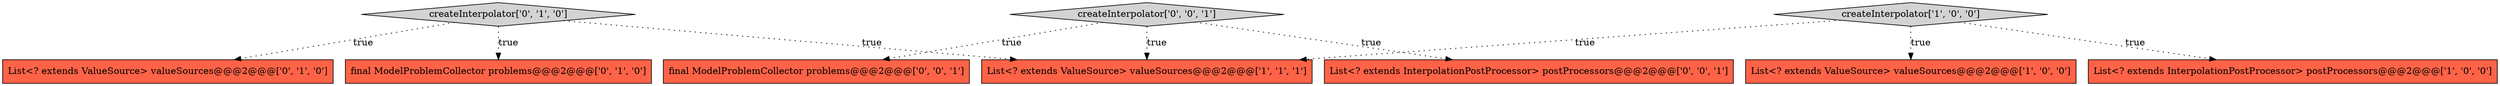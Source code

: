 digraph {
6 [style = filled, label = "createInterpolator['0', '1', '0']", fillcolor = lightgray, shape = diamond image = "AAA0AAABBB2BBB"];
5 [style = filled, label = "List<? extends ValueSource> valueSources@@@2@@@['0', '1', '0']", fillcolor = tomato, shape = box image = "AAA0AAABBB2BBB"];
4 [style = filled, label = "final ModelProblemCollector problems@@@2@@@['0', '1', '0']", fillcolor = tomato, shape = box image = "AAA0AAABBB2BBB"];
9 [style = filled, label = "createInterpolator['0', '0', '1']", fillcolor = lightgray, shape = diamond image = "AAA0AAABBB3BBB"];
7 [style = filled, label = "List<? extends InterpolationPostProcessor> postProcessors@@@2@@@['0', '0', '1']", fillcolor = tomato, shape = box image = "AAA0AAABBB3BBB"];
8 [style = filled, label = "final ModelProblemCollector problems@@@2@@@['0', '0', '1']", fillcolor = tomato, shape = box image = "AAA0AAABBB3BBB"];
0 [style = filled, label = "List<? extends ValueSource> valueSources@@@2@@@['1', '0', '0']", fillcolor = tomato, shape = box image = "AAA0AAABBB1BBB"];
3 [style = filled, label = "createInterpolator['1', '0', '0']", fillcolor = lightgray, shape = diamond image = "AAA0AAABBB1BBB"];
1 [style = filled, label = "List<? extends InterpolationPostProcessor> postProcessors@@@2@@@['1', '0', '0']", fillcolor = tomato, shape = box image = "AAA0AAABBB1BBB"];
2 [style = filled, label = "List<? extends ValueSource> valueSources@@@2@@@['1', '1', '1']", fillcolor = tomato, shape = box image = "AAA0AAABBB1BBB"];
6->5 [style = dotted, label="true"];
6->2 [style = dotted, label="true"];
9->7 [style = dotted, label="true"];
6->4 [style = dotted, label="true"];
3->1 [style = dotted, label="true"];
9->2 [style = dotted, label="true"];
3->2 [style = dotted, label="true"];
3->0 [style = dotted, label="true"];
9->8 [style = dotted, label="true"];
}
